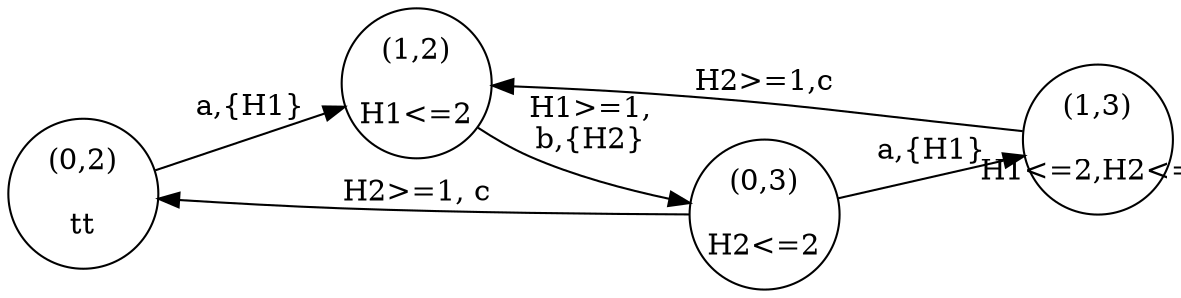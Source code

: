 digraph tg2dot {
rankdir=LR
node [height=1,width=1,shape=circle,fixedsize=true,color=black,fontsize=14]
4 [label="(0,2)\n\ntt"]
5 [label="(1,2)\n\nH1<=2"]
6 [label="(0,3)\n\nH2<=2"]
7 [label="(1,3)\n\nH1<=2,H2<=2"]

4 -> 5 [label="a,{H1}"]
5 -> 6 [label="H1>=1,\lb,{H2}"]
6 -> 7 [label="a,{H1}"]
6 -> 4 [label="H2>=1, c"]
7 -> 5 [label="H2>=1,c"]
}
